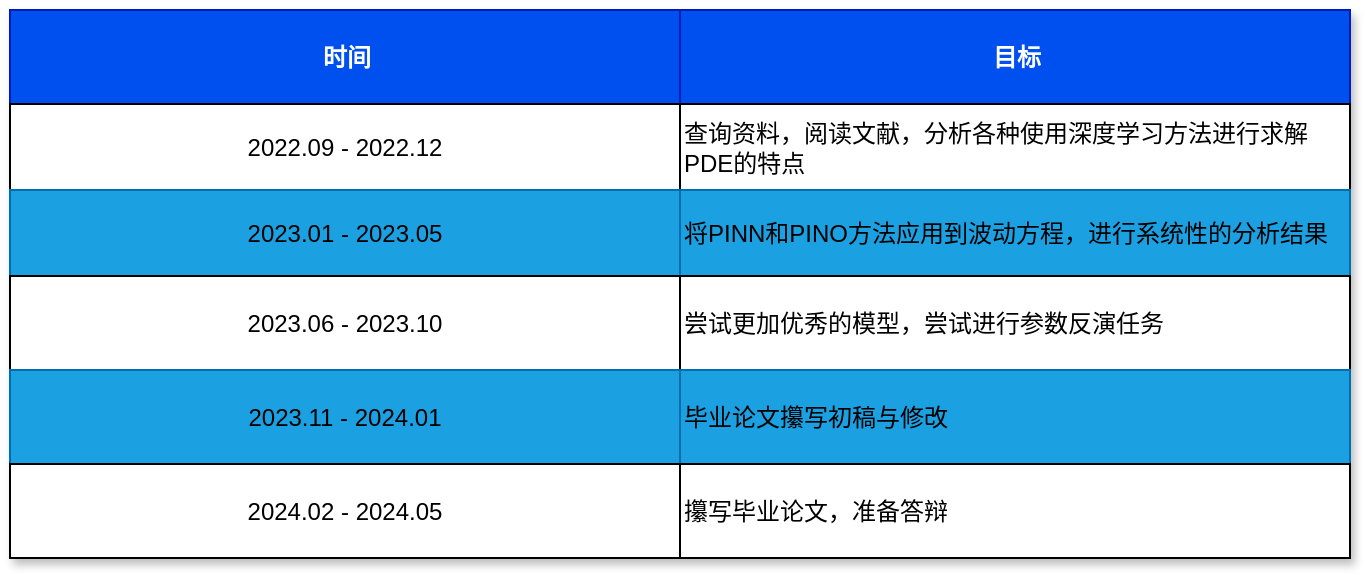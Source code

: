 <mxfile version="20.7.4" type="github">
  <diagram id="8xKTFgsz9ASv7NmFFCGb" name="第 1 页">
    <mxGraphModel dx="791" dy="420" grid="1" gridSize="10" guides="1" tooltips="1" connect="1" arrows="1" fold="1" page="1" pageScale="1" pageWidth="827" pageHeight="1169" math="0" shadow="0">
      <root>
        <mxCell id="0" />
        <mxCell id="1" parent="0" />
        <mxCell id="IhUSkI2p2Cw3HW6k8Wog-1" value="Assets" style="childLayout=tableLayout;recursiveResize=0;shadow=1;fontColor=#000000;" parent="1" vertex="1">
          <mxGeometry x="210" y="180" width="670" height="274" as="geometry" />
        </mxCell>
        <mxCell id="IhUSkI2p2Cw3HW6k8Wog-2" style="shape=tableRow;horizontal=0;startSize=0;swimlaneHead=0;swimlaneBody=0;top=0;left=0;bottom=0;right=0;dropTarget=0;collapsible=0;recursiveResize=0;expand=0;fontStyle=0;strokeColor=#001DBC;fillColor=#0050ef;fontColor=#ffffff;" parent="IhUSkI2p2Cw3HW6k8Wog-1" vertex="1">
          <mxGeometry width="670" height="47" as="geometry" />
        </mxCell>
        <mxCell id="IhUSkI2p2Cw3HW6k8Wog-3" value="时间" style="connectable=0;recursiveResize=0;strokeColor=#001DBC;fillColor=#0050ef;align=center;fontStyle=1;fontColor=#ffffff;html=1;" parent="IhUSkI2p2Cw3HW6k8Wog-2" vertex="1">
          <mxGeometry width="335" height="47" as="geometry">
            <mxRectangle width="335" height="47" as="alternateBounds" />
          </mxGeometry>
        </mxCell>
        <mxCell id="IhUSkI2p2Cw3HW6k8Wog-4" value="目标" style="connectable=0;recursiveResize=0;strokeColor=#001DBC;fillColor=#0050ef;align=center;fontStyle=1;fontColor=#ffffff;html=1;" parent="IhUSkI2p2Cw3HW6k8Wog-2" vertex="1">
          <mxGeometry x="335" width="335" height="47" as="geometry">
            <mxRectangle width="335" height="47" as="alternateBounds" />
          </mxGeometry>
        </mxCell>
        <mxCell id="IhUSkI2p2Cw3HW6k8Wog-6" value="" style="shape=tableRow;horizontal=0;startSize=0;swimlaneHead=0;swimlaneBody=0;top=0;left=0;bottom=0;right=0;dropTarget=0;collapsible=0;recursiveResize=0;expand=0;fontStyle=0;strokeColor=inherit;fillColor=#ffffff;align=left;" parent="IhUSkI2p2Cw3HW6k8Wog-1" vertex="1">
          <mxGeometry y="47" width="670" height="43" as="geometry" />
        </mxCell>
        <mxCell id="IhUSkI2p2Cw3HW6k8Wog-7" value="2022.09 - 2022.12" style="connectable=0;recursiveResize=0;strokeColor=inherit;fillColor=inherit;align=center;whiteSpace=wrap;html=1;" parent="IhUSkI2p2Cw3HW6k8Wog-6" vertex="1">
          <mxGeometry width="335" height="43" as="geometry">
            <mxRectangle width="335" height="43" as="alternateBounds" />
          </mxGeometry>
        </mxCell>
        <mxCell id="IhUSkI2p2Cw3HW6k8Wog-8" value="查询资料，阅读文献，分析各种使用深度学习方法进行求解PDE的特点" style="connectable=0;recursiveResize=0;strokeColor=inherit;fillColor=inherit;align=left;whiteSpace=wrap;html=1;" parent="IhUSkI2p2Cw3HW6k8Wog-6" vertex="1">
          <mxGeometry x="335" width="335" height="43" as="geometry">
            <mxRectangle width="335" height="43" as="alternateBounds" />
          </mxGeometry>
        </mxCell>
        <mxCell id="IhUSkI2p2Cw3HW6k8Wog-10" value="" style="shape=tableRow;horizontal=0;startSize=0;swimlaneHead=0;swimlaneBody=0;top=0;left=0;bottom=0;right=0;dropTarget=0;collapsible=0;recursiveResize=0;expand=0;fontStyle=1;strokeColor=#3700CC;fillColor=#6a00ff;fontColor=#ffffff;" parent="IhUSkI2p2Cw3HW6k8Wog-1" vertex="1">
          <mxGeometry y="90" width="670" height="43" as="geometry" />
        </mxCell>
        <mxCell id="IhUSkI2p2Cw3HW6k8Wog-11" value="2023.01 - 2023.05" style="connectable=0;recursiveResize=0;strokeColor=#006EAF;fillColor=#1ba1e2;whiteSpace=wrap;html=1;fontColor=#000000;" parent="IhUSkI2p2Cw3HW6k8Wog-10" vertex="1">
          <mxGeometry width="335" height="43" as="geometry">
            <mxRectangle width="335" height="43" as="alternateBounds" />
          </mxGeometry>
        </mxCell>
        <mxCell id="IhUSkI2p2Cw3HW6k8Wog-12" value="将PINN和PINO方法应用到波动方程，进行系统性的分析结果" style="connectable=0;recursiveResize=0;strokeColor=#006EAF;fillColor=#1ba1e2;whiteSpace=wrap;html=1;fontColor=#000000;align=left;" parent="IhUSkI2p2Cw3HW6k8Wog-10" vertex="1">
          <mxGeometry x="335" width="335" height="43" as="geometry">
            <mxRectangle width="335" height="43" as="alternateBounds" />
          </mxGeometry>
        </mxCell>
        <mxCell id="IhUSkI2p2Cw3HW6k8Wog-14" value="" style="shape=tableRow;horizontal=0;startSize=0;swimlaneHead=0;swimlaneBody=0;top=0;left=0;bottom=0;right=0;dropTarget=0;collapsible=0;recursiveResize=0;expand=0;fontStyle=0;strokeColor=inherit;fillColor=#ffffff;" parent="IhUSkI2p2Cw3HW6k8Wog-1" vertex="1">
          <mxGeometry y="133" width="670" height="47" as="geometry" />
        </mxCell>
        <mxCell id="IhUSkI2p2Cw3HW6k8Wog-15" value="2023.06 - 2023.10" style="connectable=0;recursiveResize=0;strokeColor=inherit;fillColor=inherit;fontStyle=0;align=center;whiteSpace=wrap;html=1;" parent="IhUSkI2p2Cw3HW6k8Wog-14" vertex="1">
          <mxGeometry width="335" height="47" as="geometry">
            <mxRectangle width="335" height="47" as="alternateBounds" />
          </mxGeometry>
        </mxCell>
        <mxCell id="IhUSkI2p2Cw3HW6k8Wog-16" value="尝试更加优秀的模型，尝试进行参数反演任务" style="connectable=0;recursiveResize=0;strokeColor=inherit;fillColor=inherit;fontStyle=0;align=left;whiteSpace=wrap;html=1;" parent="IhUSkI2p2Cw3HW6k8Wog-14" vertex="1">
          <mxGeometry x="335" width="335" height="47" as="geometry">
            <mxRectangle width="335" height="47" as="alternateBounds" />
          </mxGeometry>
        </mxCell>
        <mxCell id="IhUSkI2p2Cw3HW6k8Wog-35" style="shape=tableRow;horizontal=0;startSize=0;swimlaneHead=0;swimlaneBody=0;top=0;left=0;bottom=0;right=0;dropTarget=0;collapsible=0;recursiveResize=0;expand=0;fontStyle=0;strokeColor=#006EAF;fillColor=#1ba1e2;fontColor=#ffffff;" parent="IhUSkI2p2Cw3HW6k8Wog-1" vertex="1">
          <mxGeometry y="180" width="670" height="47" as="geometry" />
        </mxCell>
        <mxCell id="IhUSkI2p2Cw3HW6k8Wog-36" value="2023.11 - 2024.01" style="connectable=0;recursiveResize=0;fontStyle=0;align=center;whiteSpace=wrap;html=1;fillColor=#1ba1e2;fontColor=#000000;strokeColor=#006EAF;" parent="IhUSkI2p2Cw3HW6k8Wog-35" vertex="1">
          <mxGeometry width="335" height="47" as="geometry">
            <mxRectangle width="335" height="47" as="alternateBounds" />
          </mxGeometry>
        </mxCell>
        <mxCell id="IhUSkI2p2Cw3HW6k8Wog-37" value="毕业论文攥写初稿与修改" style="connectable=0;recursiveResize=0;strokeColor=inherit;fillColor=inherit;fontStyle=0;align=left;whiteSpace=wrap;html=1;" parent="IhUSkI2p2Cw3HW6k8Wog-35" vertex="1">
          <mxGeometry x="335" width="335" height="47" as="geometry">
            <mxRectangle width="335" height="47" as="alternateBounds" />
          </mxGeometry>
        </mxCell>
        <mxCell id="IhUSkI2p2Cw3HW6k8Wog-38" style="shape=tableRow;horizontal=0;startSize=0;swimlaneHead=0;swimlaneBody=0;top=0;left=0;bottom=0;right=0;dropTarget=0;collapsible=0;recursiveResize=0;expand=0;fontStyle=0;strokeColor=#006EAF;fillColor=#1ba1e2;fontColor=#ffffff;" parent="IhUSkI2p2Cw3HW6k8Wog-1" vertex="1">
          <mxGeometry y="227" width="670" height="47" as="geometry" />
        </mxCell>
        <mxCell id="IhUSkI2p2Cw3HW6k8Wog-39" value="2024.02 - 2024.05" style="connectable=0;recursiveResize=0;fontStyle=0;align=center;whiteSpace=wrap;html=1;" parent="IhUSkI2p2Cw3HW6k8Wog-38" vertex="1">
          <mxGeometry width="335" height="47" as="geometry">
            <mxRectangle width="335" height="47" as="alternateBounds" />
          </mxGeometry>
        </mxCell>
        <mxCell id="IhUSkI2p2Cw3HW6k8Wog-40" value="攥写毕业论文，准备答辩" style="connectable=0;recursiveResize=0;fontStyle=0;align=left;whiteSpace=wrap;html=1;" parent="IhUSkI2p2Cw3HW6k8Wog-38" vertex="1">
          <mxGeometry x="335" width="335" height="47" as="geometry">
            <mxRectangle width="335" height="47" as="alternateBounds" />
          </mxGeometry>
        </mxCell>
      </root>
    </mxGraphModel>
  </diagram>
</mxfile>
